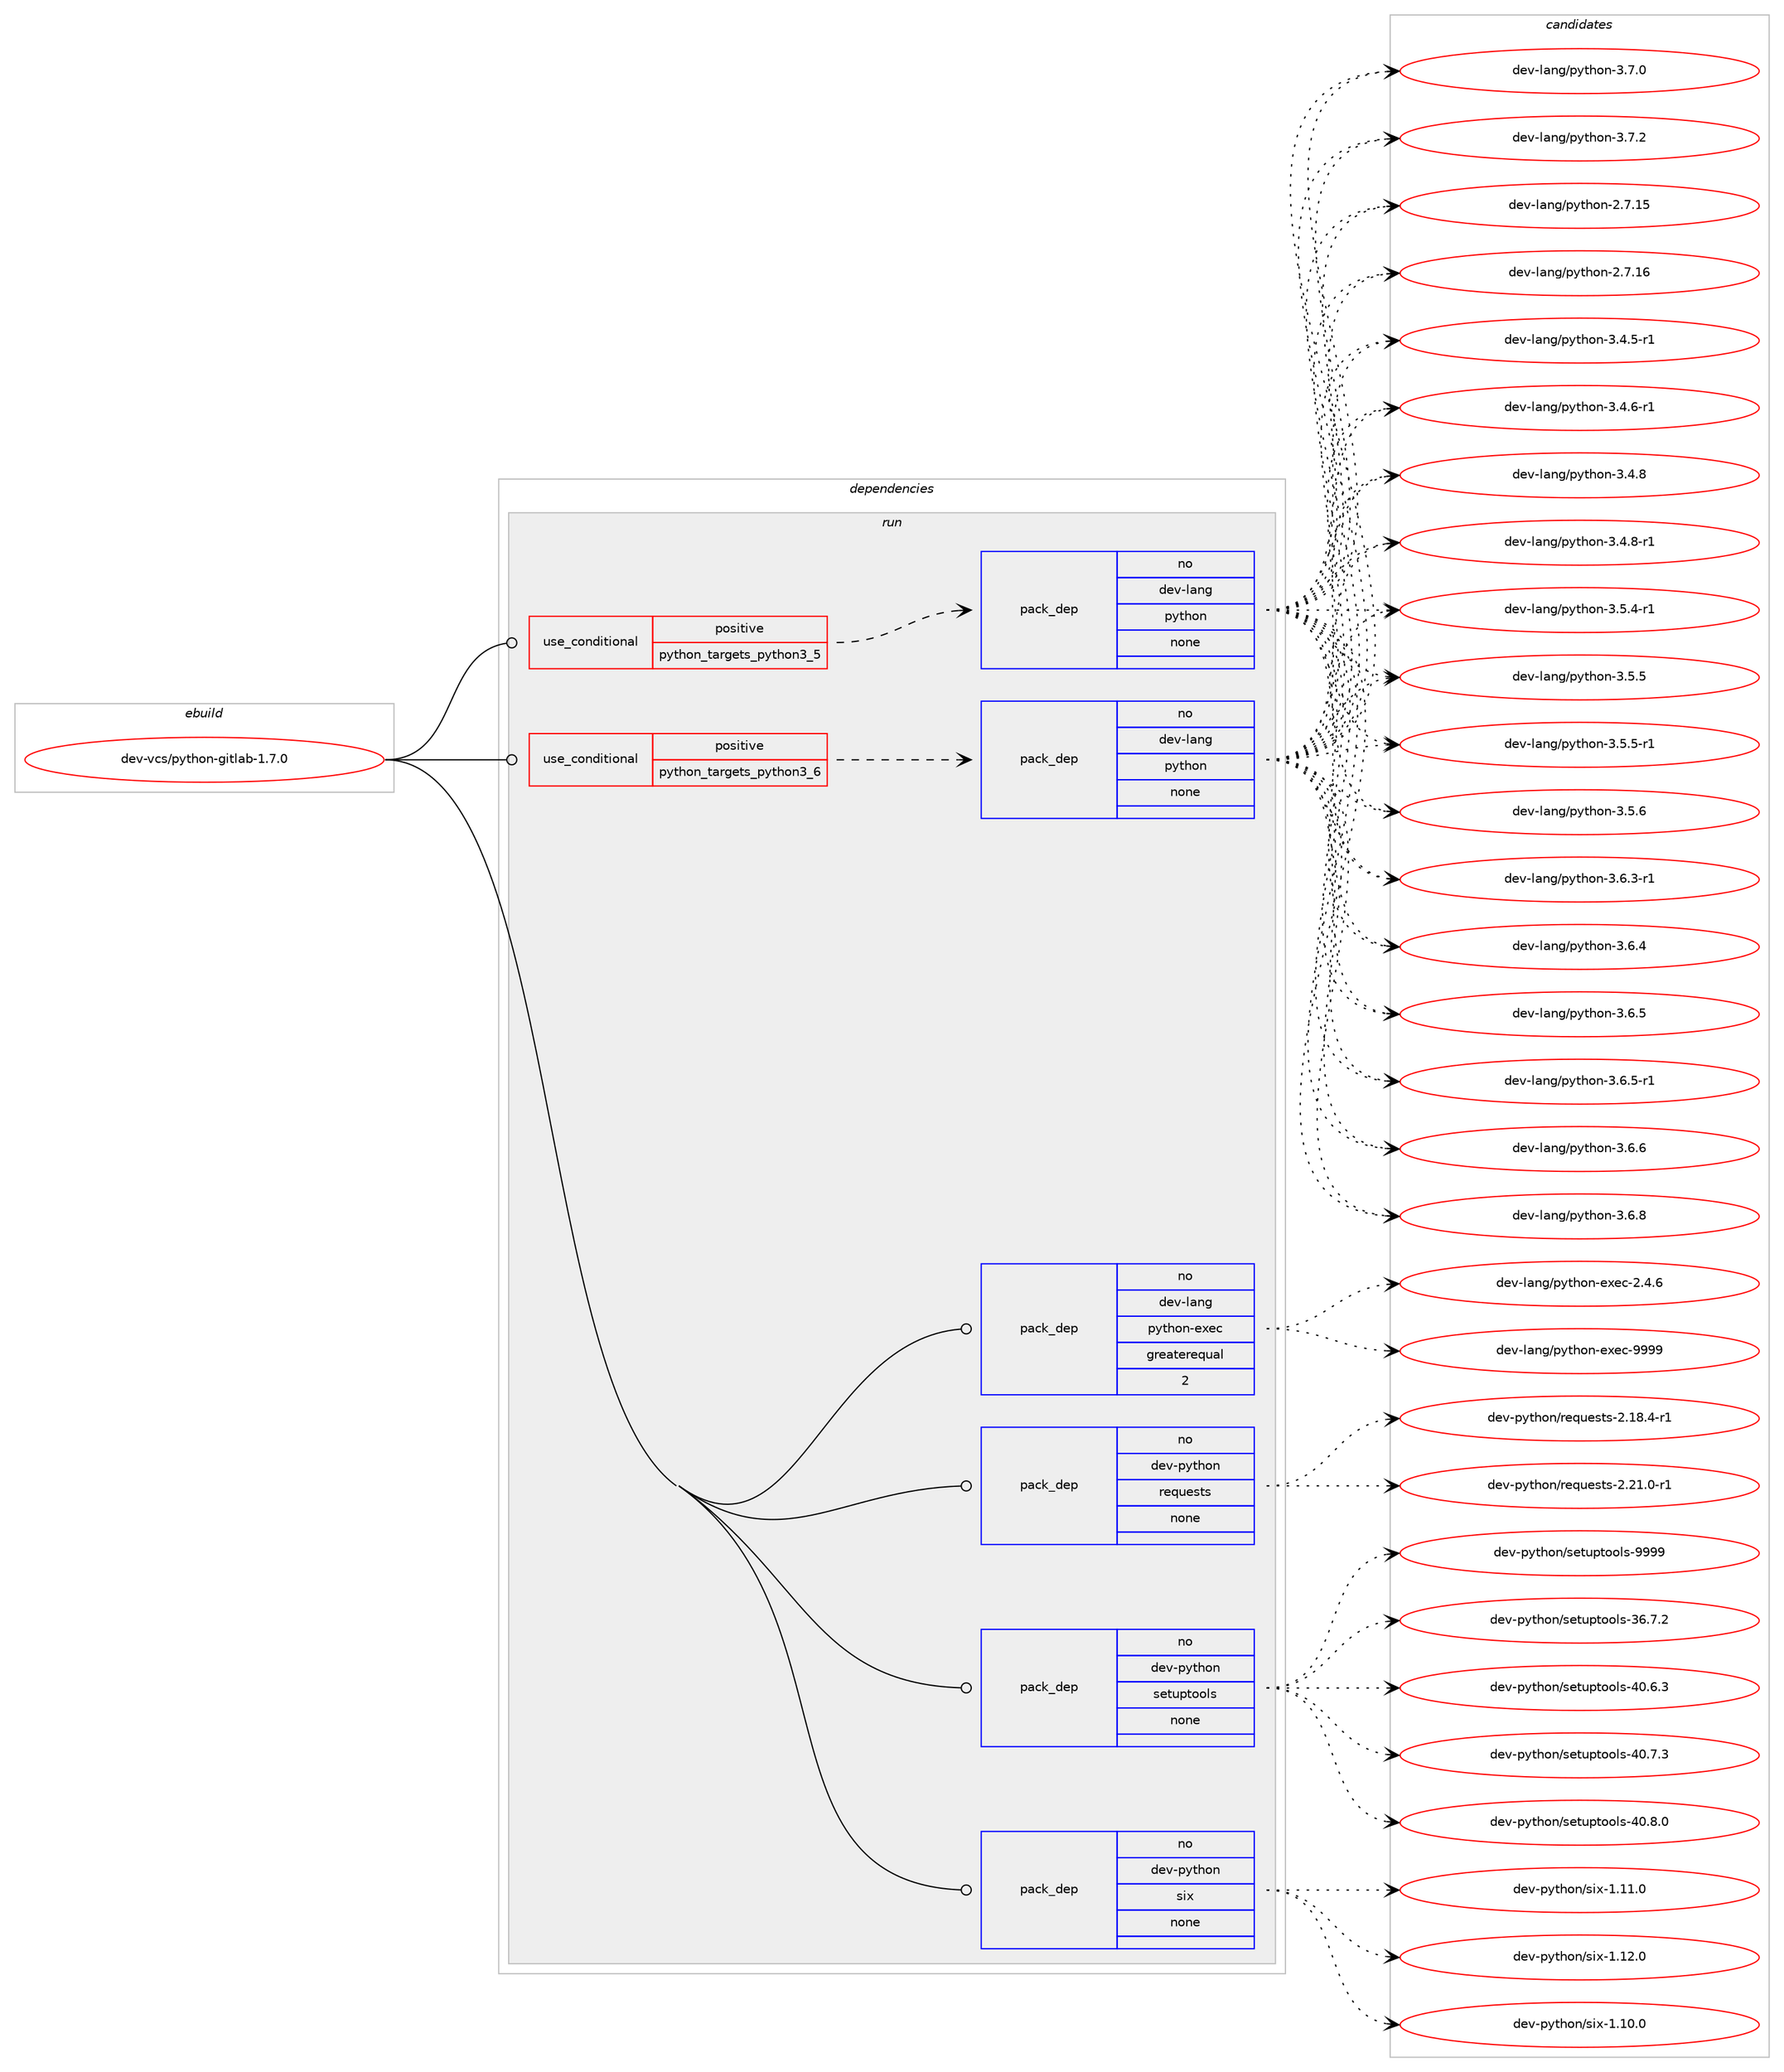digraph prolog {

# *************
# Graph options
# *************

newrank=true;
concentrate=true;
compound=true;
graph [rankdir=LR,fontname=Helvetica,fontsize=10,ranksep=1.5];#, ranksep=2.5, nodesep=0.2];
edge  [arrowhead=vee];
node  [fontname=Helvetica,fontsize=10];

# **********
# The ebuild
# **********

subgraph cluster_leftcol {
color=gray;
rank=same;
label=<<i>ebuild</i>>;
id [label="dev-vcs/python-gitlab-1.7.0", color=red, width=4, href="../dev-vcs/python-gitlab-1.7.0.svg"];
}

# ****************
# The dependencies
# ****************

subgraph cluster_midcol {
color=gray;
label=<<i>dependencies</i>>;
subgraph cluster_compile {
fillcolor="#eeeeee";
style=filled;
label=<<i>compile</i>>;
}
subgraph cluster_compileandrun {
fillcolor="#eeeeee";
style=filled;
label=<<i>compile and run</i>>;
}
subgraph cluster_run {
fillcolor="#eeeeee";
style=filled;
label=<<i>run</i>>;
subgraph cond425770 {
dependency1552297 [label=<<TABLE BORDER="0" CELLBORDER="1" CELLSPACING="0" CELLPADDING="4"><TR><TD ROWSPAN="3" CELLPADDING="10">use_conditional</TD></TR><TR><TD>positive</TD></TR><TR><TD>python_targets_python3_5</TD></TR></TABLE>>, shape=none, color=red];
subgraph pack1102770 {
dependency1552298 [label=<<TABLE BORDER="0" CELLBORDER="1" CELLSPACING="0" CELLPADDING="4" WIDTH="220"><TR><TD ROWSPAN="6" CELLPADDING="30">pack_dep</TD></TR><TR><TD WIDTH="110">no</TD></TR><TR><TD>dev-lang</TD></TR><TR><TD>python</TD></TR><TR><TD>none</TD></TR><TR><TD></TD></TR></TABLE>>, shape=none, color=blue];
}
dependency1552297:e -> dependency1552298:w [weight=20,style="dashed",arrowhead="vee"];
}
id:e -> dependency1552297:w [weight=20,style="solid",arrowhead="odot"];
subgraph cond425771 {
dependency1552299 [label=<<TABLE BORDER="0" CELLBORDER="1" CELLSPACING="0" CELLPADDING="4"><TR><TD ROWSPAN="3" CELLPADDING="10">use_conditional</TD></TR><TR><TD>positive</TD></TR><TR><TD>python_targets_python3_6</TD></TR></TABLE>>, shape=none, color=red];
subgraph pack1102771 {
dependency1552300 [label=<<TABLE BORDER="0" CELLBORDER="1" CELLSPACING="0" CELLPADDING="4" WIDTH="220"><TR><TD ROWSPAN="6" CELLPADDING="30">pack_dep</TD></TR><TR><TD WIDTH="110">no</TD></TR><TR><TD>dev-lang</TD></TR><TR><TD>python</TD></TR><TR><TD>none</TD></TR><TR><TD></TD></TR></TABLE>>, shape=none, color=blue];
}
dependency1552299:e -> dependency1552300:w [weight=20,style="dashed",arrowhead="vee"];
}
id:e -> dependency1552299:w [weight=20,style="solid",arrowhead="odot"];
subgraph pack1102772 {
dependency1552301 [label=<<TABLE BORDER="0" CELLBORDER="1" CELLSPACING="0" CELLPADDING="4" WIDTH="220"><TR><TD ROWSPAN="6" CELLPADDING="30">pack_dep</TD></TR><TR><TD WIDTH="110">no</TD></TR><TR><TD>dev-lang</TD></TR><TR><TD>python-exec</TD></TR><TR><TD>greaterequal</TD></TR><TR><TD>2</TD></TR></TABLE>>, shape=none, color=blue];
}
id:e -> dependency1552301:w [weight=20,style="solid",arrowhead="odot"];
subgraph pack1102773 {
dependency1552302 [label=<<TABLE BORDER="0" CELLBORDER="1" CELLSPACING="0" CELLPADDING="4" WIDTH="220"><TR><TD ROWSPAN="6" CELLPADDING="30">pack_dep</TD></TR><TR><TD WIDTH="110">no</TD></TR><TR><TD>dev-python</TD></TR><TR><TD>requests</TD></TR><TR><TD>none</TD></TR><TR><TD></TD></TR></TABLE>>, shape=none, color=blue];
}
id:e -> dependency1552302:w [weight=20,style="solid",arrowhead="odot"];
subgraph pack1102774 {
dependency1552303 [label=<<TABLE BORDER="0" CELLBORDER="1" CELLSPACING="0" CELLPADDING="4" WIDTH="220"><TR><TD ROWSPAN="6" CELLPADDING="30">pack_dep</TD></TR><TR><TD WIDTH="110">no</TD></TR><TR><TD>dev-python</TD></TR><TR><TD>setuptools</TD></TR><TR><TD>none</TD></TR><TR><TD></TD></TR></TABLE>>, shape=none, color=blue];
}
id:e -> dependency1552303:w [weight=20,style="solid",arrowhead="odot"];
subgraph pack1102775 {
dependency1552304 [label=<<TABLE BORDER="0" CELLBORDER="1" CELLSPACING="0" CELLPADDING="4" WIDTH="220"><TR><TD ROWSPAN="6" CELLPADDING="30">pack_dep</TD></TR><TR><TD WIDTH="110">no</TD></TR><TR><TD>dev-python</TD></TR><TR><TD>six</TD></TR><TR><TD>none</TD></TR><TR><TD></TD></TR></TABLE>>, shape=none, color=blue];
}
id:e -> dependency1552304:w [weight=20,style="solid",arrowhead="odot"];
}
}

# **************
# The candidates
# **************

subgraph cluster_choices {
rank=same;
color=gray;
label=<<i>candidates</i>>;

subgraph choice1102770 {
color=black;
nodesep=1;
choice10010111845108971101034711212111610411111045504655464953 [label="dev-lang/python-2.7.15", color=red, width=4,href="../dev-lang/python-2.7.15.svg"];
choice10010111845108971101034711212111610411111045504655464954 [label="dev-lang/python-2.7.16", color=red, width=4,href="../dev-lang/python-2.7.16.svg"];
choice1001011184510897110103471121211161041111104551465246534511449 [label="dev-lang/python-3.4.5-r1", color=red, width=4,href="../dev-lang/python-3.4.5-r1.svg"];
choice1001011184510897110103471121211161041111104551465246544511449 [label="dev-lang/python-3.4.6-r1", color=red, width=4,href="../dev-lang/python-3.4.6-r1.svg"];
choice100101118451089711010347112121116104111110455146524656 [label="dev-lang/python-3.4.8", color=red, width=4,href="../dev-lang/python-3.4.8.svg"];
choice1001011184510897110103471121211161041111104551465246564511449 [label="dev-lang/python-3.4.8-r1", color=red, width=4,href="../dev-lang/python-3.4.8-r1.svg"];
choice1001011184510897110103471121211161041111104551465346524511449 [label="dev-lang/python-3.5.4-r1", color=red, width=4,href="../dev-lang/python-3.5.4-r1.svg"];
choice100101118451089711010347112121116104111110455146534653 [label="dev-lang/python-3.5.5", color=red, width=4,href="../dev-lang/python-3.5.5.svg"];
choice1001011184510897110103471121211161041111104551465346534511449 [label="dev-lang/python-3.5.5-r1", color=red, width=4,href="../dev-lang/python-3.5.5-r1.svg"];
choice100101118451089711010347112121116104111110455146534654 [label="dev-lang/python-3.5.6", color=red, width=4,href="../dev-lang/python-3.5.6.svg"];
choice1001011184510897110103471121211161041111104551465446514511449 [label="dev-lang/python-3.6.3-r1", color=red, width=4,href="../dev-lang/python-3.6.3-r1.svg"];
choice100101118451089711010347112121116104111110455146544652 [label="dev-lang/python-3.6.4", color=red, width=4,href="../dev-lang/python-3.6.4.svg"];
choice100101118451089711010347112121116104111110455146544653 [label="dev-lang/python-3.6.5", color=red, width=4,href="../dev-lang/python-3.6.5.svg"];
choice1001011184510897110103471121211161041111104551465446534511449 [label="dev-lang/python-3.6.5-r1", color=red, width=4,href="../dev-lang/python-3.6.5-r1.svg"];
choice100101118451089711010347112121116104111110455146544654 [label="dev-lang/python-3.6.6", color=red, width=4,href="../dev-lang/python-3.6.6.svg"];
choice100101118451089711010347112121116104111110455146544656 [label="dev-lang/python-3.6.8", color=red, width=4,href="../dev-lang/python-3.6.8.svg"];
choice100101118451089711010347112121116104111110455146554648 [label="dev-lang/python-3.7.0", color=red, width=4,href="../dev-lang/python-3.7.0.svg"];
choice100101118451089711010347112121116104111110455146554650 [label="dev-lang/python-3.7.2", color=red, width=4,href="../dev-lang/python-3.7.2.svg"];
dependency1552298:e -> choice10010111845108971101034711212111610411111045504655464953:w [style=dotted,weight="100"];
dependency1552298:e -> choice10010111845108971101034711212111610411111045504655464954:w [style=dotted,weight="100"];
dependency1552298:e -> choice1001011184510897110103471121211161041111104551465246534511449:w [style=dotted,weight="100"];
dependency1552298:e -> choice1001011184510897110103471121211161041111104551465246544511449:w [style=dotted,weight="100"];
dependency1552298:e -> choice100101118451089711010347112121116104111110455146524656:w [style=dotted,weight="100"];
dependency1552298:e -> choice1001011184510897110103471121211161041111104551465246564511449:w [style=dotted,weight="100"];
dependency1552298:e -> choice1001011184510897110103471121211161041111104551465346524511449:w [style=dotted,weight="100"];
dependency1552298:e -> choice100101118451089711010347112121116104111110455146534653:w [style=dotted,weight="100"];
dependency1552298:e -> choice1001011184510897110103471121211161041111104551465346534511449:w [style=dotted,weight="100"];
dependency1552298:e -> choice100101118451089711010347112121116104111110455146534654:w [style=dotted,weight="100"];
dependency1552298:e -> choice1001011184510897110103471121211161041111104551465446514511449:w [style=dotted,weight="100"];
dependency1552298:e -> choice100101118451089711010347112121116104111110455146544652:w [style=dotted,weight="100"];
dependency1552298:e -> choice100101118451089711010347112121116104111110455146544653:w [style=dotted,weight="100"];
dependency1552298:e -> choice1001011184510897110103471121211161041111104551465446534511449:w [style=dotted,weight="100"];
dependency1552298:e -> choice100101118451089711010347112121116104111110455146544654:w [style=dotted,weight="100"];
dependency1552298:e -> choice100101118451089711010347112121116104111110455146544656:w [style=dotted,weight="100"];
dependency1552298:e -> choice100101118451089711010347112121116104111110455146554648:w [style=dotted,weight="100"];
dependency1552298:e -> choice100101118451089711010347112121116104111110455146554650:w [style=dotted,weight="100"];
}
subgraph choice1102771 {
color=black;
nodesep=1;
choice10010111845108971101034711212111610411111045504655464953 [label="dev-lang/python-2.7.15", color=red, width=4,href="../dev-lang/python-2.7.15.svg"];
choice10010111845108971101034711212111610411111045504655464954 [label="dev-lang/python-2.7.16", color=red, width=4,href="../dev-lang/python-2.7.16.svg"];
choice1001011184510897110103471121211161041111104551465246534511449 [label="dev-lang/python-3.4.5-r1", color=red, width=4,href="../dev-lang/python-3.4.5-r1.svg"];
choice1001011184510897110103471121211161041111104551465246544511449 [label="dev-lang/python-3.4.6-r1", color=red, width=4,href="../dev-lang/python-3.4.6-r1.svg"];
choice100101118451089711010347112121116104111110455146524656 [label="dev-lang/python-3.4.8", color=red, width=4,href="../dev-lang/python-3.4.8.svg"];
choice1001011184510897110103471121211161041111104551465246564511449 [label="dev-lang/python-3.4.8-r1", color=red, width=4,href="../dev-lang/python-3.4.8-r1.svg"];
choice1001011184510897110103471121211161041111104551465346524511449 [label="dev-lang/python-3.5.4-r1", color=red, width=4,href="../dev-lang/python-3.5.4-r1.svg"];
choice100101118451089711010347112121116104111110455146534653 [label="dev-lang/python-3.5.5", color=red, width=4,href="../dev-lang/python-3.5.5.svg"];
choice1001011184510897110103471121211161041111104551465346534511449 [label="dev-lang/python-3.5.5-r1", color=red, width=4,href="../dev-lang/python-3.5.5-r1.svg"];
choice100101118451089711010347112121116104111110455146534654 [label="dev-lang/python-3.5.6", color=red, width=4,href="../dev-lang/python-3.5.6.svg"];
choice1001011184510897110103471121211161041111104551465446514511449 [label="dev-lang/python-3.6.3-r1", color=red, width=4,href="../dev-lang/python-3.6.3-r1.svg"];
choice100101118451089711010347112121116104111110455146544652 [label="dev-lang/python-3.6.4", color=red, width=4,href="../dev-lang/python-3.6.4.svg"];
choice100101118451089711010347112121116104111110455146544653 [label="dev-lang/python-3.6.5", color=red, width=4,href="../dev-lang/python-3.6.5.svg"];
choice1001011184510897110103471121211161041111104551465446534511449 [label="dev-lang/python-3.6.5-r1", color=red, width=4,href="../dev-lang/python-3.6.5-r1.svg"];
choice100101118451089711010347112121116104111110455146544654 [label="dev-lang/python-3.6.6", color=red, width=4,href="../dev-lang/python-3.6.6.svg"];
choice100101118451089711010347112121116104111110455146544656 [label="dev-lang/python-3.6.8", color=red, width=4,href="../dev-lang/python-3.6.8.svg"];
choice100101118451089711010347112121116104111110455146554648 [label="dev-lang/python-3.7.0", color=red, width=4,href="../dev-lang/python-3.7.0.svg"];
choice100101118451089711010347112121116104111110455146554650 [label="dev-lang/python-3.7.2", color=red, width=4,href="../dev-lang/python-3.7.2.svg"];
dependency1552300:e -> choice10010111845108971101034711212111610411111045504655464953:w [style=dotted,weight="100"];
dependency1552300:e -> choice10010111845108971101034711212111610411111045504655464954:w [style=dotted,weight="100"];
dependency1552300:e -> choice1001011184510897110103471121211161041111104551465246534511449:w [style=dotted,weight="100"];
dependency1552300:e -> choice1001011184510897110103471121211161041111104551465246544511449:w [style=dotted,weight="100"];
dependency1552300:e -> choice100101118451089711010347112121116104111110455146524656:w [style=dotted,weight="100"];
dependency1552300:e -> choice1001011184510897110103471121211161041111104551465246564511449:w [style=dotted,weight="100"];
dependency1552300:e -> choice1001011184510897110103471121211161041111104551465346524511449:w [style=dotted,weight="100"];
dependency1552300:e -> choice100101118451089711010347112121116104111110455146534653:w [style=dotted,weight="100"];
dependency1552300:e -> choice1001011184510897110103471121211161041111104551465346534511449:w [style=dotted,weight="100"];
dependency1552300:e -> choice100101118451089711010347112121116104111110455146534654:w [style=dotted,weight="100"];
dependency1552300:e -> choice1001011184510897110103471121211161041111104551465446514511449:w [style=dotted,weight="100"];
dependency1552300:e -> choice100101118451089711010347112121116104111110455146544652:w [style=dotted,weight="100"];
dependency1552300:e -> choice100101118451089711010347112121116104111110455146544653:w [style=dotted,weight="100"];
dependency1552300:e -> choice1001011184510897110103471121211161041111104551465446534511449:w [style=dotted,weight="100"];
dependency1552300:e -> choice100101118451089711010347112121116104111110455146544654:w [style=dotted,weight="100"];
dependency1552300:e -> choice100101118451089711010347112121116104111110455146544656:w [style=dotted,weight="100"];
dependency1552300:e -> choice100101118451089711010347112121116104111110455146554648:w [style=dotted,weight="100"];
dependency1552300:e -> choice100101118451089711010347112121116104111110455146554650:w [style=dotted,weight="100"];
}
subgraph choice1102772 {
color=black;
nodesep=1;
choice1001011184510897110103471121211161041111104510112010199455046524654 [label="dev-lang/python-exec-2.4.6", color=red, width=4,href="../dev-lang/python-exec-2.4.6.svg"];
choice10010111845108971101034711212111610411111045101120101994557575757 [label="dev-lang/python-exec-9999", color=red, width=4,href="../dev-lang/python-exec-9999.svg"];
dependency1552301:e -> choice1001011184510897110103471121211161041111104510112010199455046524654:w [style=dotted,weight="100"];
dependency1552301:e -> choice10010111845108971101034711212111610411111045101120101994557575757:w [style=dotted,weight="100"];
}
subgraph choice1102773 {
color=black;
nodesep=1;
choice1001011184511212111610411111047114101113117101115116115455046495646524511449 [label="dev-python/requests-2.18.4-r1", color=red, width=4,href="../dev-python/requests-2.18.4-r1.svg"];
choice1001011184511212111610411111047114101113117101115116115455046504946484511449 [label="dev-python/requests-2.21.0-r1", color=red, width=4,href="../dev-python/requests-2.21.0-r1.svg"];
dependency1552302:e -> choice1001011184511212111610411111047114101113117101115116115455046495646524511449:w [style=dotted,weight="100"];
dependency1552302:e -> choice1001011184511212111610411111047114101113117101115116115455046504946484511449:w [style=dotted,weight="100"];
}
subgraph choice1102774 {
color=black;
nodesep=1;
choice100101118451121211161041111104711510111611711211611111110811545515446554650 [label="dev-python/setuptools-36.7.2", color=red, width=4,href="../dev-python/setuptools-36.7.2.svg"];
choice100101118451121211161041111104711510111611711211611111110811545524846544651 [label="dev-python/setuptools-40.6.3", color=red, width=4,href="../dev-python/setuptools-40.6.3.svg"];
choice100101118451121211161041111104711510111611711211611111110811545524846554651 [label="dev-python/setuptools-40.7.3", color=red, width=4,href="../dev-python/setuptools-40.7.3.svg"];
choice100101118451121211161041111104711510111611711211611111110811545524846564648 [label="dev-python/setuptools-40.8.0", color=red, width=4,href="../dev-python/setuptools-40.8.0.svg"];
choice10010111845112121116104111110471151011161171121161111111081154557575757 [label="dev-python/setuptools-9999", color=red, width=4,href="../dev-python/setuptools-9999.svg"];
dependency1552303:e -> choice100101118451121211161041111104711510111611711211611111110811545515446554650:w [style=dotted,weight="100"];
dependency1552303:e -> choice100101118451121211161041111104711510111611711211611111110811545524846544651:w [style=dotted,weight="100"];
dependency1552303:e -> choice100101118451121211161041111104711510111611711211611111110811545524846554651:w [style=dotted,weight="100"];
dependency1552303:e -> choice100101118451121211161041111104711510111611711211611111110811545524846564648:w [style=dotted,weight="100"];
dependency1552303:e -> choice10010111845112121116104111110471151011161171121161111111081154557575757:w [style=dotted,weight="100"];
}
subgraph choice1102775 {
color=black;
nodesep=1;
choice100101118451121211161041111104711510512045494649484648 [label="dev-python/six-1.10.0", color=red, width=4,href="../dev-python/six-1.10.0.svg"];
choice100101118451121211161041111104711510512045494649494648 [label="dev-python/six-1.11.0", color=red, width=4,href="../dev-python/six-1.11.0.svg"];
choice100101118451121211161041111104711510512045494649504648 [label="dev-python/six-1.12.0", color=red, width=4,href="../dev-python/six-1.12.0.svg"];
dependency1552304:e -> choice100101118451121211161041111104711510512045494649484648:w [style=dotted,weight="100"];
dependency1552304:e -> choice100101118451121211161041111104711510512045494649494648:w [style=dotted,weight="100"];
dependency1552304:e -> choice100101118451121211161041111104711510512045494649504648:w [style=dotted,weight="100"];
}
}

}

